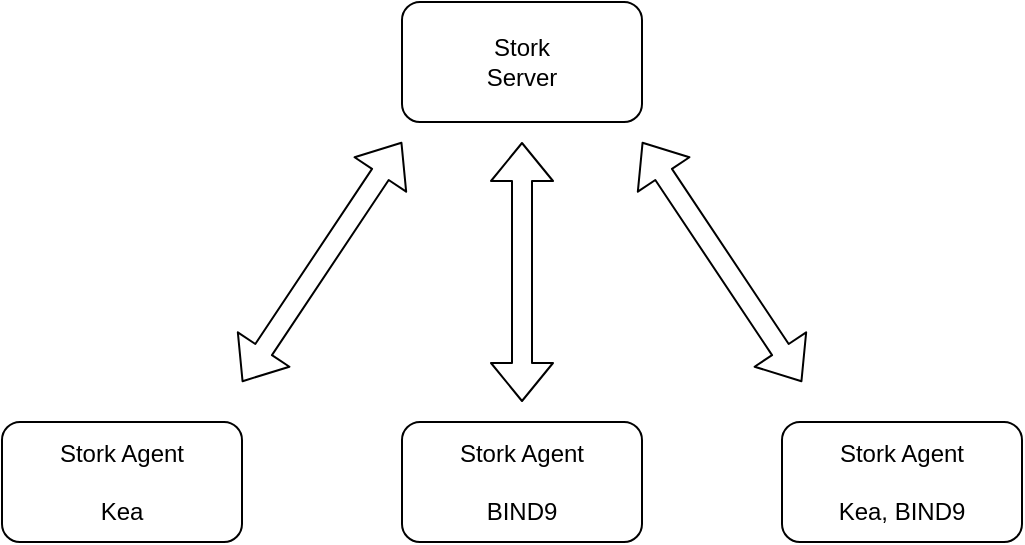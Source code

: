 <mxfile version="12.9.4" type="device"><diagram id="iLOpAl-ZHVYbcr6_9WMb" name="Page-1"><mxGraphModel dx="1352" dy="717" grid="1" gridSize="10" guides="1" tooltips="1" connect="1" arrows="1" fold="1" page="1" pageScale="1" pageWidth="850" pageHeight="1100" math="0" shadow="0"><root><mxCell id="0"/><mxCell id="1" parent="0"/><mxCell id="S5Sv_qStc6jlRyL5pFNW-1" value="&lt;div&gt;Stork&lt;/div&gt;&lt;div&gt;Server&lt;br&gt;&lt;/div&gt;" style="rounded=1;whiteSpace=wrap;html=1;" vertex="1" parent="1"><mxGeometry x="340" y="140" width="120" height="60" as="geometry"/></mxCell><mxCell id="S5Sv_qStc6jlRyL5pFNW-2" value="&lt;div&gt;Stork Agent&lt;/div&gt;&lt;div&gt;&lt;br&gt;&lt;/div&gt;&lt;div&gt;Kea&lt;br&gt;&lt;/div&gt;" style="rounded=1;whiteSpace=wrap;html=1;" vertex="1" parent="1"><mxGeometry x="140" y="350" width="120" height="60" as="geometry"/></mxCell><mxCell id="S5Sv_qStc6jlRyL5pFNW-4" value="&lt;div&gt;Stork Agent&lt;/div&gt;&lt;div&gt;&lt;br&gt;&lt;/div&gt;&lt;div&gt;Kea, BIND9&lt;br&gt;&lt;/div&gt;" style="rounded=1;whiteSpace=wrap;html=1;" vertex="1" parent="1"><mxGeometry x="530" y="350" width="120" height="60" as="geometry"/></mxCell><mxCell id="S5Sv_qStc6jlRyL5pFNW-5" value="&lt;div&gt;Stork Agent&lt;/div&gt;&lt;div&gt;&lt;br&gt;&lt;/div&gt;&lt;div&gt;BIND9&lt;br&gt;&lt;/div&gt;" style="rounded=1;whiteSpace=wrap;html=1;" vertex="1" parent="1"><mxGeometry x="340" y="350" width="120" height="60" as="geometry"/></mxCell><mxCell id="S5Sv_qStc6jlRyL5pFNW-7" value="" style="shape=flexArrow;endArrow=classic;startArrow=classic;html=1;" edge="1" parent="1"><mxGeometry width="50" height="50" relative="1" as="geometry"><mxPoint x="260" y="330" as="sourcePoint"/><mxPoint x="340" y="210" as="targetPoint"/></mxGeometry></mxCell><mxCell id="S5Sv_qStc6jlRyL5pFNW-8" value="" style="shape=flexArrow;endArrow=classic;startArrow=classic;html=1;" edge="1" parent="1"><mxGeometry width="50" height="50" relative="1" as="geometry"><mxPoint x="400" y="340" as="sourcePoint"/><mxPoint x="400" y="210" as="targetPoint"/></mxGeometry></mxCell><mxCell id="S5Sv_qStc6jlRyL5pFNW-10" value="" style="shape=flexArrow;endArrow=classic;startArrow=classic;html=1;" edge="1" parent="1"><mxGeometry width="50" height="50" relative="1" as="geometry"><mxPoint x="540" y="330" as="sourcePoint"/><mxPoint x="460" y="210" as="targetPoint"/></mxGeometry></mxCell></root></mxGraphModel></diagram></mxfile>